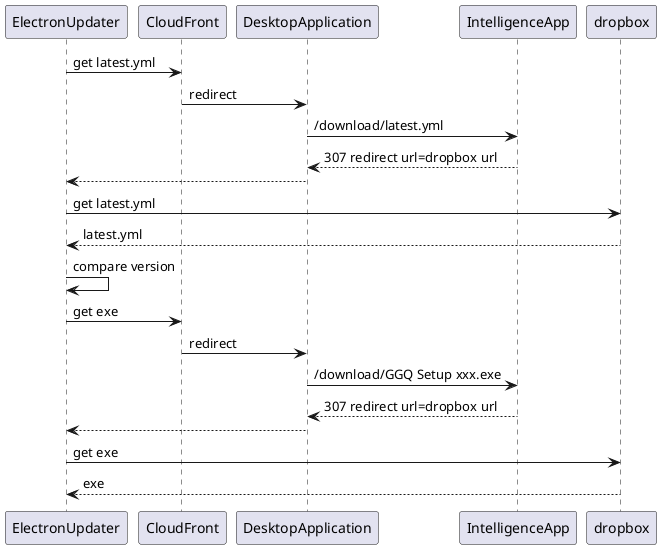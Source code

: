 @startuml
participant ElectronUpdater as Desktop
Desktop -> CloudFront : get latest.yml
CloudFront -> DesktopApplication : redirect
DesktopApplication -> IntelligenceApp : /download/latest.yml
IntelligenceApp--> DesktopApplication : 307 redirect url=dropbox url
DesktopApplication--> Desktop
Desktop -> dropbox : get latest.yml
dropbox --> Desktop : latest.yml
Desktop -> Desktop : compare version
Desktop -> CloudFront : get exe
CloudFront -> DesktopApplication : redirect
DesktopApplication -> IntelligenceApp : /download/GGQ Setup xxx.exe
IntelligenceApp--> DesktopApplication : 307 redirect url=dropbox url
DesktopApplication--> Desktop
Desktop -> dropbox : get exe
dropbox --> Desktop : exe
@enduml
